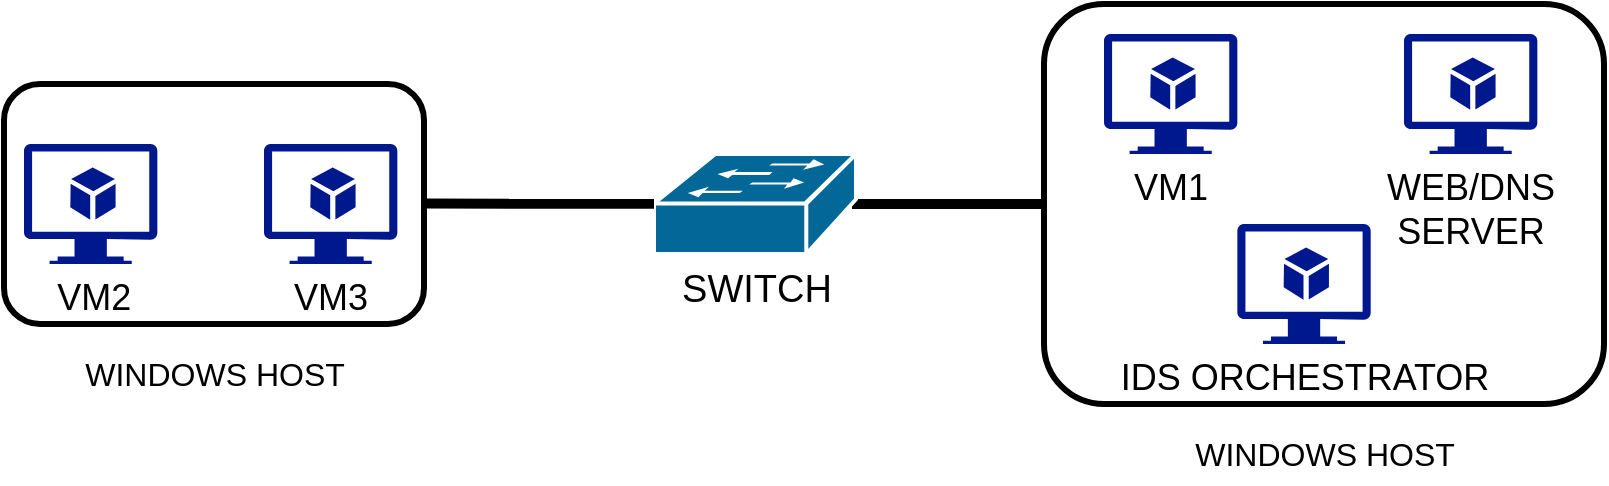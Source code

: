 <mxfile version="26.1.3">
  <diagram name="Page-1" id="9gQT0NrtqIVZ3J9xcg6P">
    <mxGraphModel dx="1050" dy="682" grid="1" gridSize="10" guides="1" tooltips="1" connect="1" arrows="1" fold="1" page="1" pageScale="1" pageWidth="850" pageHeight="1100" math="0" shadow="0">
      <root>
        <mxCell id="0" />
        <mxCell id="1" parent="0" />
        <mxCell id="WSP56BooICZvqYGaLdM5-12" value="" style="rounded=1;whiteSpace=wrap;html=1;fillColor=none;strokeWidth=3;" parent="1" vertex="1">
          <mxGeometry x="620" y="300" width="280" height="200" as="geometry" />
        </mxCell>
        <mxCell id="WSP56BooICZvqYGaLdM5-1" value="" style="endArrow=none;html=1;rounded=0;exitX=0.98;exitY=0.5;exitDx=0;exitDy=0;entryX=0;entryY=0.5;entryDx=0;entryDy=0;targetPerimeterSpacing=0;strokeWidth=5;exitPerimeter=0;" parent="1" source="WSP56BooICZvqYGaLdM5-2" target="WSP56BooICZvqYGaLdM5-12" edge="1">
          <mxGeometry width="50" height="50" relative="1" as="geometry">
            <mxPoint x="370" y="450" as="sourcePoint" />
            <mxPoint x="623" y="379" as="targetPoint" />
          </mxGeometry>
        </mxCell>
        <mxCell id="WSP56BooICZvqYGaLdM5-2" value="&lt;font style=&quot;font-size: 19px;&quot;&gt;SWITCH&lt;/font&gt;" style="shape=mxgraph.cisco.switches.workgroup_switch;sketch=0;html=1;pointerEvents=1;dashed=0;fillColor=#036897;strokeColor=#ffffff;strokeWidth=2;verticalLabelPosition=bottom;verticalAlign=top;align=center;outlineConnect=0;" parent="1" vertex="1">
          <mxGeometry x="425" y="375" width="101" height="50" as="geometry" />
        </mxCell>
        <mxCell id="WSP56BooICZvqYGaLdM5-4" value="&lt;font style=&quot;font-size: 18px;&quot;&gt;IDS ORCHESTRATOR&lt;/font&gt;" style="sketch=0;aspect=fixed;pointerEvents=1;shadow=0;dashed=0;html=1;strokeColor=none;labelPosition=center;verticalLabelPosition=bottom;verticalAlign=top;align=center;fillColor=#00188D;shape=mxgraph.azure.virtual_machine_feature;container=0;" parent="1" vertex="1">
          <mxGeometry x="716.67" y="410" width="66.67" height="60" as="geometry" />
        </mxCell>
        <mxCell id="WSP56BooICZvqYGaLdM5-5" value="&lt;font style=&quot;font-size: 18px;&quot;&gt;VM1&lt;/font&gt;" style="sketch=0;aspect=fixed;pointerEvents=1;shadow=0;dashed=0;html=1;strokeColor=none;labelPosition=center;verticalLabelPosition=bottom;verticalAlign=top;align=center;fillColor=#00188D;shape=mxgraph.azure.virtual_machine_feature;container=0;" parent="1" vertex="1">
          <mxGeometry x="650" y="315" width="66.67" height="60" as="geometry" />
        </mxCell>
        <mxCell id="WSP56BooICZvqYGaLdM5-6" value="" style="endArrow=none;html=1;rounded=0;exitX=1;exitY=0.5;exitDx=0;exitDy=0;targetPerimeterSpacing=0;strokeWidth=5;" parent="1" target="WSP56BooICZvqYGaLdM5-2" edge="1">
          <mxGeometry width="50" height="50" relative="1" as="geometry">
            <mxPoint x="310" y="399.76" as="sourcePoint" />
            <mxPoint x="414.5" y="399.76" as="targetPoint" />
          </mxGeometry>
        </mxCell>
        <mxCell id="WSP56BooICZvqYGaLdM5-8" value="&amp;nbsp;&lt;font style=&quot;font-size: 18px;&quot;&gt;VM2&lt;/font&gt;" style="sketch=0;aspect=fixed;pointerEvents=1;shadow=0;dashed=0;html=1;strokeColor=none;labelPosition=center;verticalLabelPosition=bottom;verticalAlign=top;align=center;fillColor=#00188D;shape=mxgraph.azure.virtual_machine_feature" parent="1" vertex="1">
          <mxGeometry x="110" y="370" width="66.67" height="60" as="geometry" />
        </mxCell>
        <mxCell id="WSP56BooICZvqYGaLdM5-9" value="&lt;font style=&quot;font-size: 18px;&quot;&gt;VM3&lt;/font&gt;" style="sketch=0;aspect=fixed;pointerEvents=1;shadow=0;dashed=0;html=1;strokeColor=none;labelPosition=center;verticalLabelPosition=bottom;verticalAlign=top;align=center;fillColor=#00188D;shape=mxgraph.azure.virtual_machine_feature" parent="1" vertex="1">
          <mxGeometry x="230.0" y="370" width="66.67" height="60" as="geometry" />
        </mxCell>
        <mxCell id="WSP56BooICZvqYGaLdM5-10" value="&lt;font style=&quot;font-size: 18px;&quot;&gt;WEB/DNS&lt;/font&gt;&lt;div&gt;&lt;font style=&quot;font-size: 18px;&quot;&gt;SERVER&lt;/font&gt;&lt;/div&gt;" style="sketch=0;aspect=fixed;pointerEvents=1;shadow=0;dashed=0;html=1;strokeColor=none;labelPosition=center;verticalLabelPosition=bottom;verticalAlign=top;align=center;fillColor=#00188D;shape=mxgraph.azure.virtual_machine_feature;container=0;" parent="1" vertex="1">
          <mxGeometry x="800" y="315" width="66.67" height="60" as="geometry" />
        </mxCell>
        <mxCell id="WSP56BooICZvqYGaLdM5-11" value="" style="rounded=1;whiteSpace=wrap;html=1;fillColor=none;strokeWidth=3;" parent="1" vertex="1">
          <mxGeometry x="100" y="340" width="210" height="120" as="geometry" />
        </mxCell>
        <mxCell id="WSP56BooICZvqYGaLdM5-13" value="&lt;font style=&quot;font-size: 16px;&quot;&gt;WINDOWS HOST&lt;/font&gt;" style="text;html=1;align=center;verticalAlign=middle;resizable=0;points=[];autosize=1;strokeColor=none;fillColor=none;" parent="1" vertex="1">
          <mxGeometry x="130" y="470" width="150" height="30" as="geometry" />
        </mxCell>
        <mxCell id="WSP56BooICZvqYGaLdM5-14" value="&lt;font style=&quot;font-size: 16px;&quot;&gt;WINDOWS HOST&lt;/font&gt;" style="text;html=1;align=center;verticalAlign=middle;resizable=0;points=[];autosize=1;strokeColor=none;fillColor=none;" parent="1" vertex="1">
          <mxGeometry x="685" y="510" width="150" height="30" as="geometry" />
        </mxCell>
      </root>
    </mxGraphModel>
  </diagram>
</mxfile>
